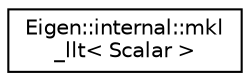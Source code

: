 digraph "Graphical Class Hierarchy"
{
  edge [fontname="Helvetica",fontsize="10",labelfontname="Helvetica",labelfontsize="10"];
  node [fontname="Helvetica",fontsize="10",shape=record];
  rankdir="LR";
  Node1 [label="Eigen::internal::mkl\l_llt\< Scalar \>",height=0.2,width=0.4,color="black", fillcolor="white", style="filled",URL="$struct_eigen_1_1internal_1_1mkl__llt.html"];
}
